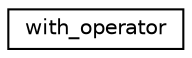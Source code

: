 digraph "Graphical Class Hierarchy"
{
  edge [fontname="Helvetica",fontsize="10",labelfontname="Helvetica",labelfontsize="10"];
  node [fontname="Helvetica",fontsize="10",shape=record];
  rankdir="LR";
  Node0 [label="with_operator",height=0.2,width=0.4,color="black", fillcolor="white", style="filled",URL="$structwith__operator.html"];
}
